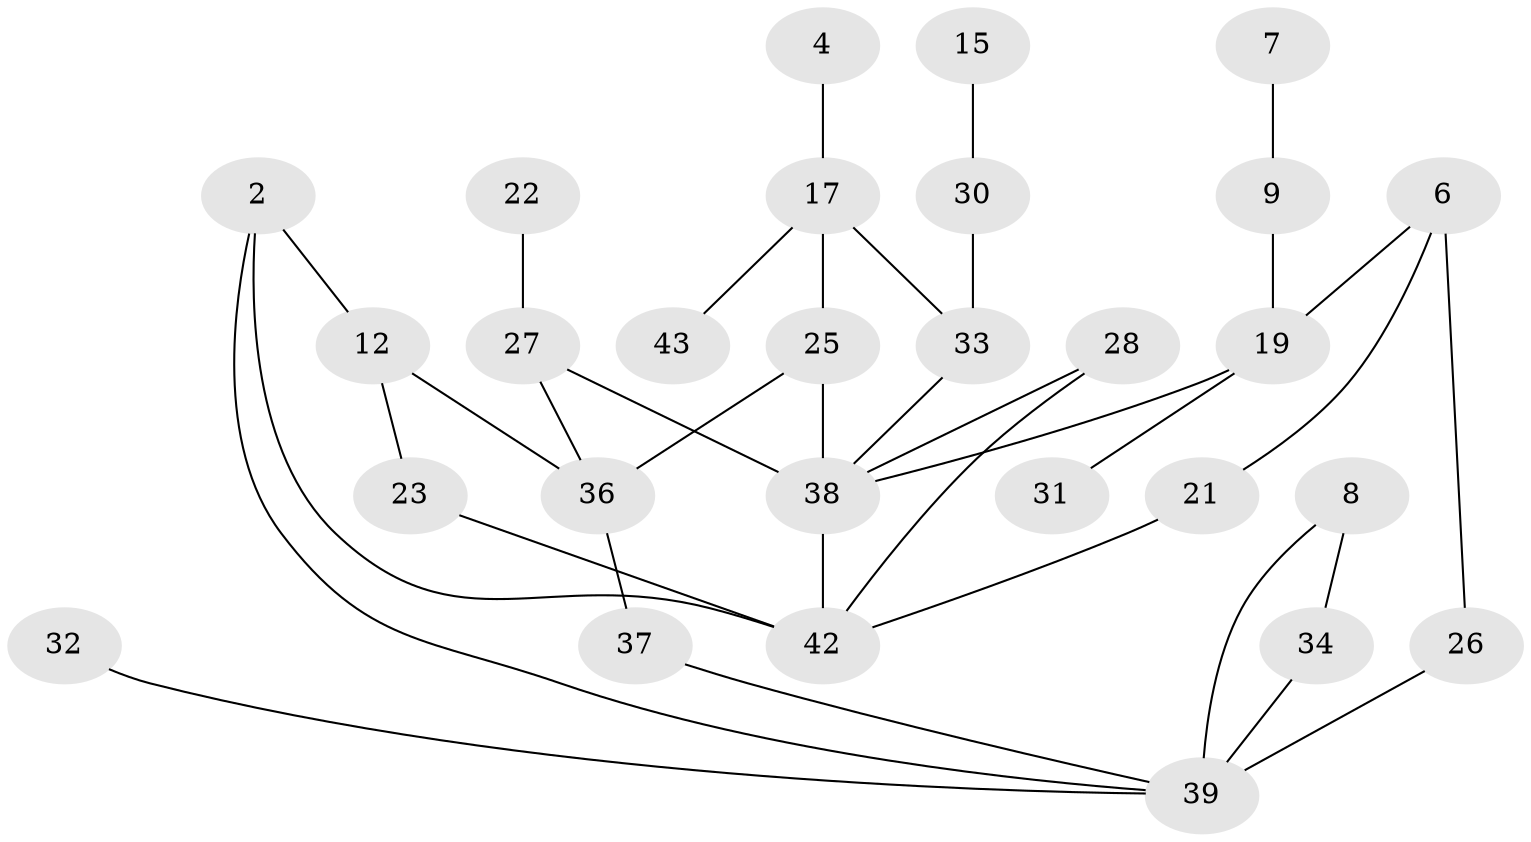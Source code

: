 // original degree distribution, {3: 0.2, 0: 0.12941176470588237, 1: 0.32941176470588235, 2: 0.21176470588235294, 6: 0.023529411764705882, 4: 0.07058823529411765, 5: 0.023529411764705882, 7: 0.011764705882352941}
// Generated by graph-tools (version 1.1) at 2025/00/03/09/25 03:00:47]
// undirected, 28 vertices, 36 edges
graph export_dot {
graph [start="1"]
  node [color=gray90,style=filled];
  2;
  4;
  6;
  7;
  8;
  9;
  12;
  15;
  17;
  19;
  21;
  22;
  23;
  25;
  26;
  27;
  28;
  30;
  31;
  32;
  33;
  34;
  36;
  37;
  38;
  39;
  42;
  43;
  2 -- 12 [weight=1.0];
  2 -- 39 [weight=1.0];
  2 -- 42 [weight=1.0];
  4 -- 17 [weight=1.0];
  6 -- 19 [weight=1.0];
  6 -- 21 [weight=1.0];
  6 -- 26 [weight=2.0];
  7 -- 9 [weight=1.0];
  8 -- 34 [weight=1.0];
  8 -- 39 [weight=1.0];
  9 -- 19 [weight=1.0];
  12 -- 23 [weight=1.0];
  12 -- 36 [weight=1.0];
  15 -- 30 [weight=1.0];
  17 -- 25 [weight=2.0];
  17 -- 33 [weight=1.0];
  17 -- 43 [weight=1.0];
  19 -- 31 [weight=1.0];
  19 -- 38 [weight=1.0];
  21 -- 42 [weight=1.0];
  22 -- 27 [weight=1.0];
  23 -- 42 [weight=1.0];
  25 -- 36 [weight=1.0];
  25 -- 38 [weight=1.0];
  26 -- 39 [weight=2.0];
  27 -- 36 [weight=1.0];
  27 -- 38 [weight=1.0];
  28 -- 38 [weight=1.0];
  28 -- 42 [weight=1.0];
  30 -- 33 [weight=1.0];
  32 -- 39 [weight=1.0];
  33 -- 38 [weight=1.0];
  34 -- 39 [weight=1.0];
  36 -- 37 [weight=1.0];
  37 -- 39 [weight=1.0];
  38 -- 42 [weight=1.0];
}
